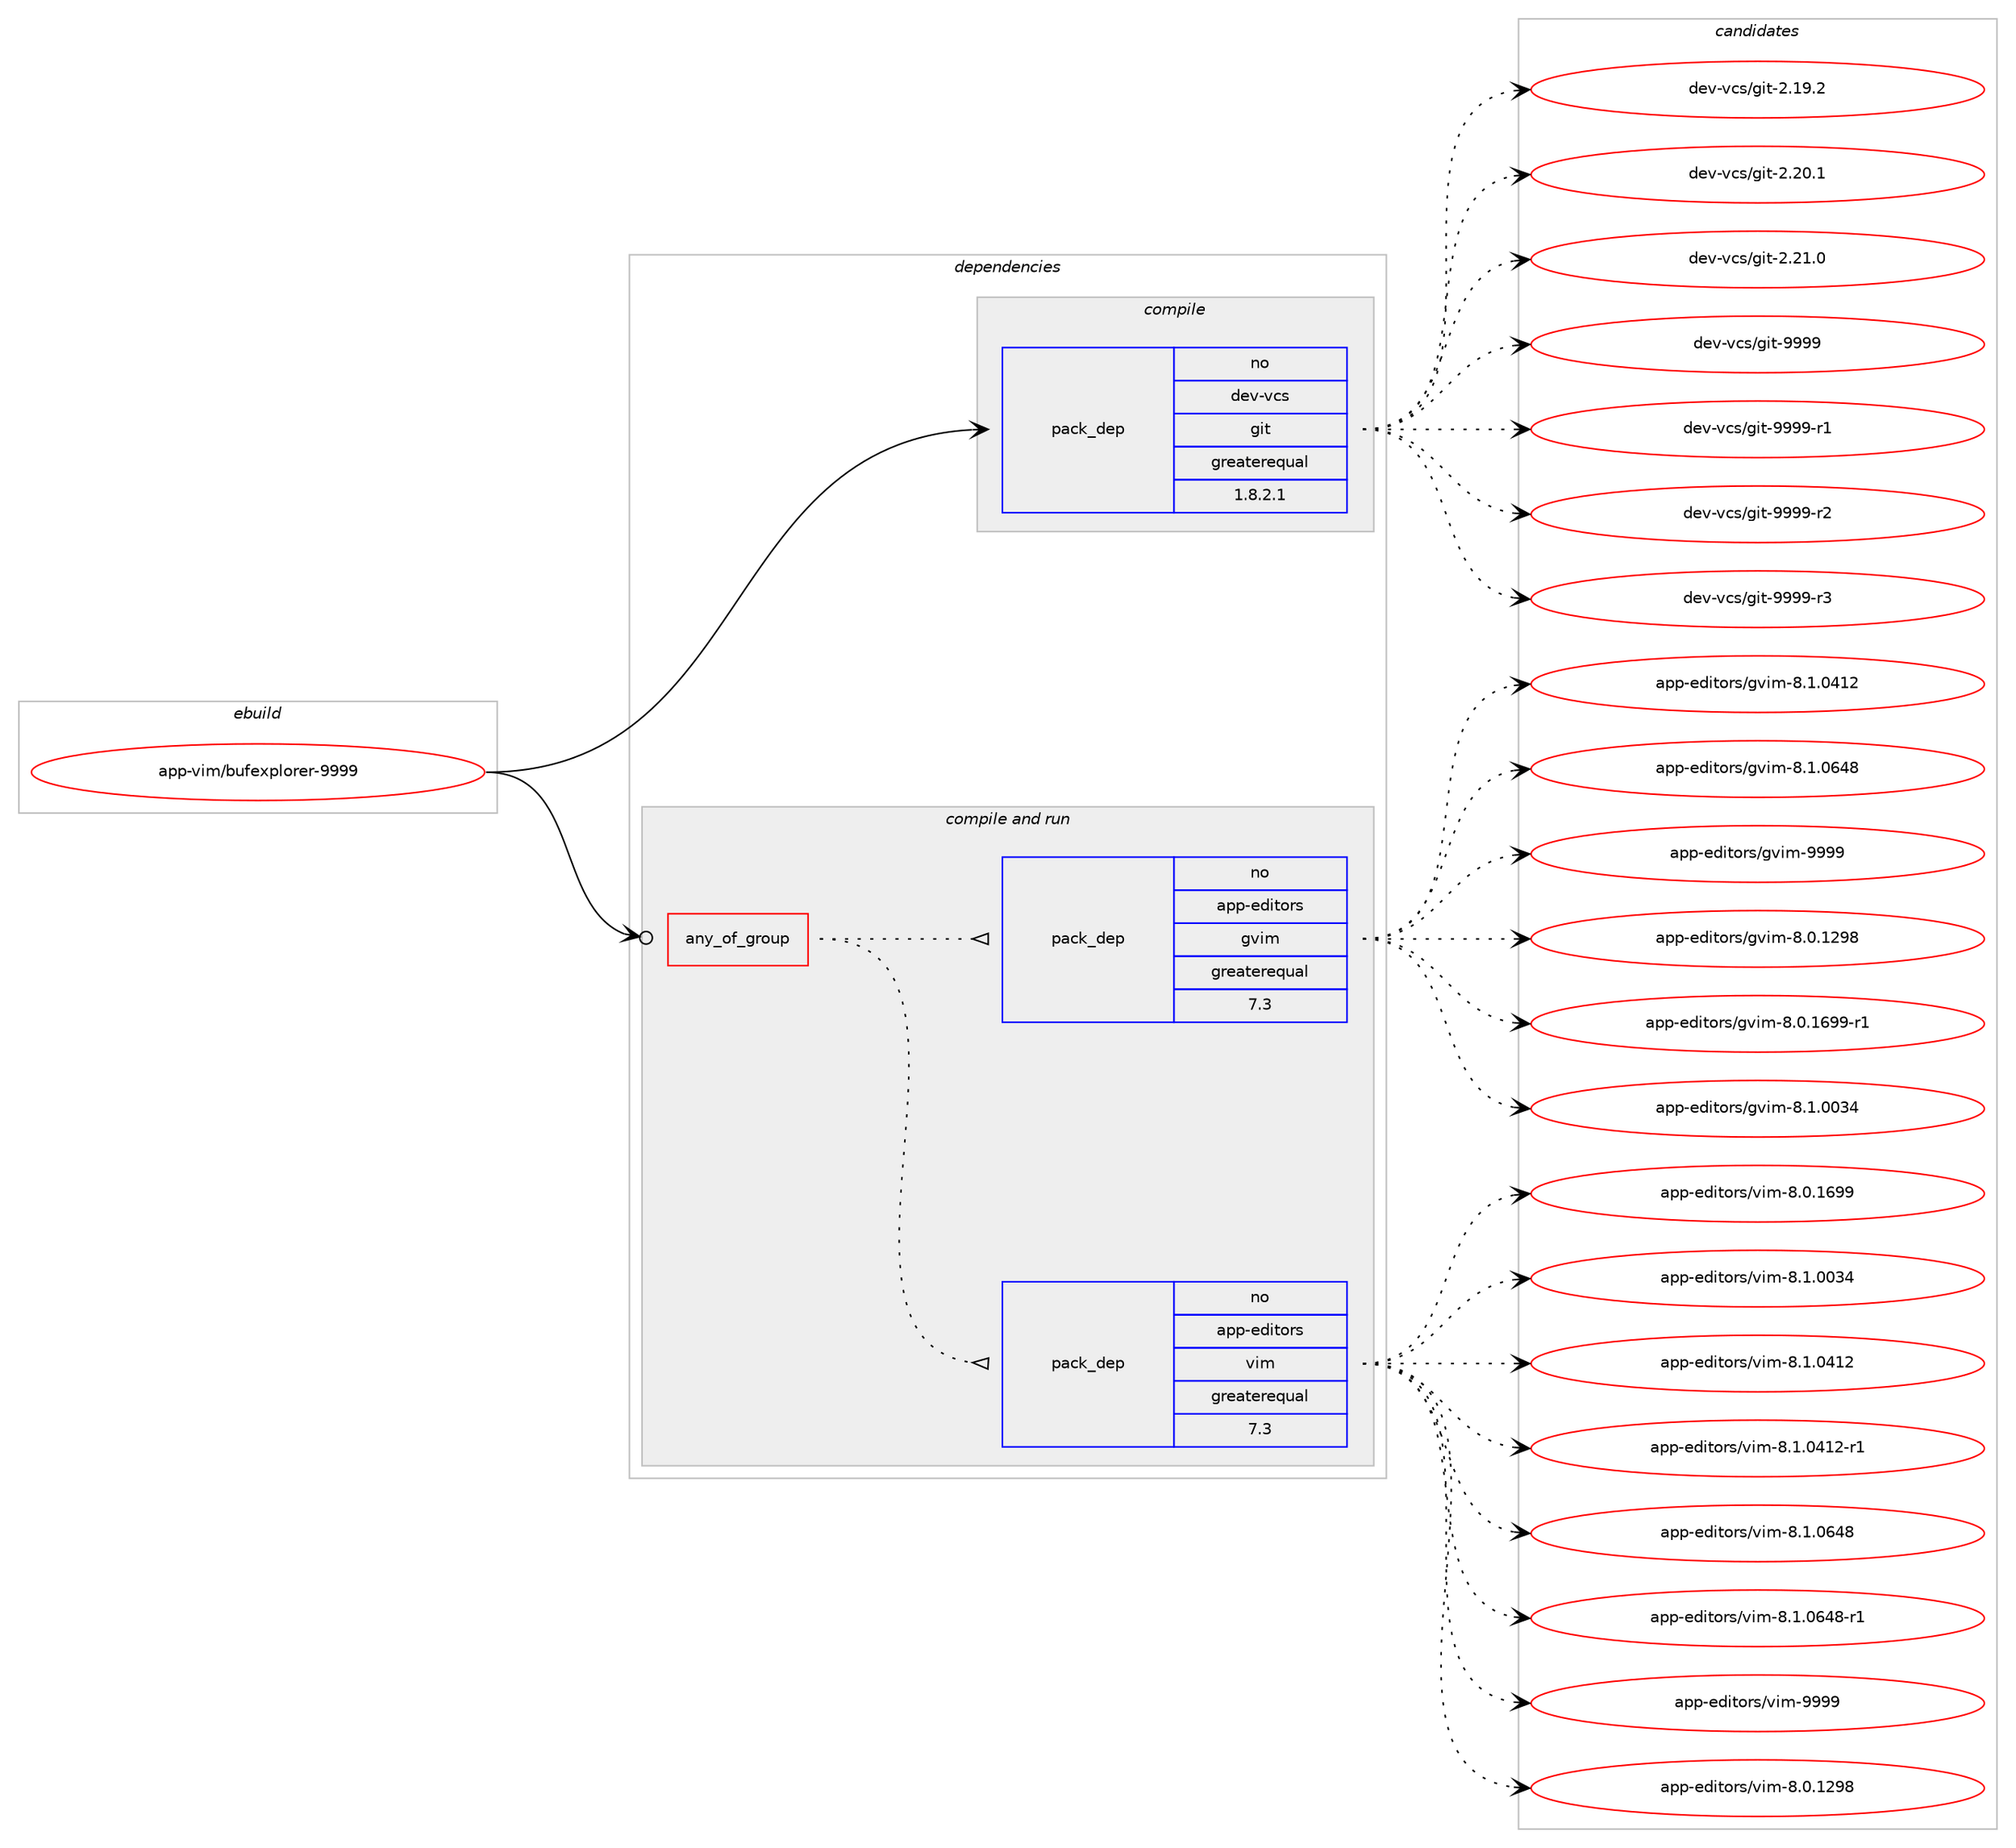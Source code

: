 digraph prolog {

# *************
# Graph options
# *************

newrank=true;
concentrate=true;
compound=true;
graph [rankdir=LR,fontname=Helvetica,fontsize=10,ranksep=1.5];#, ranksep=2.5, nodesep=0.2];
edge  [arrowhead=vee];
node  [fontname=Helvetica,fontsize=10];

# **********
# The ebuild
# **********

subgraph cluster_leftcol {
color=gray;
rank=same;
label=<<i>ebuild</i>>;
id [label="app-vim/bufexplorer-9999", color=red, width=4, href="../app-vim/bufexplorer-9999.svg"];
}

# ****************
# The dependencies
# ****************

subgraph cluster_midcol {
color=gray;
label=<<i>dependencies</i>>;
subgraph cluster_compile {
fillcolor="#eeeeee";
style=filled;
label=<<i>compile</i>>;
subgraph pack936963 {
dependency1313931 [label=<<TABLE BORDER="0" CELLBORDER="1" CELLSPACING="0" CELLPADDING="4" WIDTH="220"><TR><TD ROWSPAN="6" CELLPADDING="30">pack_dep</TD></TR><TR><TD WIDTH="110">no</TD></TR><TR><TD>dev-vcs</TD></TR><TR><TD>git</TD></TR><TR><TD>greaterequal</TD></TR><TR><TD>1.8.2.1</TD></TR></TABLE>>, shape=none, color=blue];
}
id:e -> dependency1313931:w [weight=20,style="solid",arrowhead="vee"];
}
subgraph cluster_compileandrun {
fillcolor="#eeeeee";
style=filled;
label=<<i>compile and run</i>>;
subgraph any20054 {
dependency1313932 [label=<<TABLE BORDER="0" CELLBORDER="1" CELLSPACING="0" CELLPADDING="4"><TR><TD CELLPADDING="10">any_of_group</TD></TR></TABLE>>, shape=none, color=red];subgraph pack936964 {
dependency1313933 [label=<<TABLE BORDER="0" CELLBORDER="1" CELLSPACING="0" CELLPADDING="4" WIDTH="220"><TR><TD ROWSPAN="6" CELLPADDING="30">pack_dep</TD></TR><TR><TD WIDTH="110">no</TD></TR><TR><TD>app-editors</TD></TR><TR><TD>vim</TD></TR><TR><TD>greaterequal</TD></TR><TR><TD>7.3</TD></TR></TABLE>>, shape=none, color=blue];
}
dependency1313932:e -> dependency1313933:w [weight=20,style="dotted",arrowhead="oinv"];
subgraph pack936965 {
dependency1313934 [label=<<TABLE BORDER="0" CELLBORDER="1" CELLSPACING="0" CELLPADDING="4" WIDTH="220"><TR><TD ROWSPAN="6" CELLPADDING="30">pack_dep</TD></TR><TR><TD WIDTH="110">no</TD></TR><TR><TD>app-editors</TD></TR><TR><TD>gvim</TD></TR><TR><TD>greaterequal</TD></TR><TR><TD>7.3</TD></TR></TABLE>>, shape=none, color=blue];
}
dependency1313932:e -> dependency1313934:w [weight=20,style="dotted",arrowhead="oinv"];
}
id:e -> dependency1313932:w [weight=20,style="solid",arrowhead="odotvee"];
}
subgraph cluster_run {
fillcolor="#eeeeee";
style=filled;
label=<<i>run</i>>;
}
}

# **************
# The candidates
# **************

subgraph cluster_choices {
rank=same;
color=gray;
label=<<i>candidates</i>>;

subgraph choice936963 {
color=black;
nodesep=1;
choice10010111845118991154710310511645504649574650 [label="dev-vcs/git-2.19.2", color=red, width=4,href="../dev-vcs/git-2.19.2.svg"];
choice10010111845118991154710310511645504650484649 [label="dev-vcs/git-2.20.1", color=red, width=4,href="../dev-vcs/git-2.20.1.svg"];
choice10010111845118991154710310511645504650494648 [label="dev-vcs/git-2.21.0", color=red, width=4,href="../dev-vcs/git-2.21.0.svg"];
choice1001011184511899115471031051164557575757 [label="dev-vcs/git-9999", color=red, width=4,href="../dev-vcs/git-9999.svg"];
choice10010111845118991154710310511645575757574511449 [label="dev-vcs/git-9999-r1", color=red, width=4,href="../dev-vcs/git-9999-r1.svg"];
choice10010111845118991154710310511645575757574511450 [label="dev-vcs/git-9999-r2", color=red, width=4,href="../dev-vcs/git-9999-r2.svg"];
choice10010111845118991154710310511645575757574511451 [label="dev-vcs/git-9999-r3", color=red, width=4,href="../dev-vcs/git-9999-r3.svg"];
dependency1313931:e -> choice10010111845118991154710310511645504649574650:w [style=dotted,weight="100"];
dependency1313931:e -> choice10010111845118991154710310511645504650484649:w [style=dotted,weight="100"];
dependency1313931:e -> choice10010111845118991154710310511645504650494648:w [style=dotted,weight="100"];
dependency1313931:e -> choice1001011184511899115471031051164557575757:w [style=dotted,weight="100"];
dependency1313931:e -> choice10010111845118991154710310511645575757574511449:w [style=dotted,weight="100"];
dependency1313931:e -> choice10010111845118991154710310511645575757574511450:w [style=dotted,weight="100"];
dependency1313931:e -> choice10010111845118991154710310511645575757574511451:w [style=dotted,weight="100"];
}
subgraph choice936964 {
color=black;
nodesep=1;
choice971121124510110010511611111411547118105109455646484649505756 [label="app-editors/vim-8.0.1298", color=red, width=4,href="../app-editors/vim-8.0.1298.svg"];
choice971121124510110010511611111411547118105109455646484649545757 [label="app-editors/vim-8.0.1699", color=red, width=4,href="../app-editors/vim-8.0.1699.svg"];
choice971121124510110010511611111411547118105109455646494648485152 [label="app-editors/vim-8.1.0034", color=red, width=4,href="../app-editors/vim-8.1.0034.svg"];
choice971121124510110010511611111411547118105109455646494648524950 [label="app-editors/vim-8.1.0412", color=red, width=4,href="../app-editors/vim-8.1.0412.svg"];
choice9711211245101100105116111114115471181051094556464946485249504511449 [label="app-editors/vim-8.1.0412-r1", color=red, width=4,href="../app-editors/vim-8.1.0412-r1.svg"];
choice971121124510110010511611111411547118105109455646494648545256 [label="app-editors/vim-8.1.0648", color=red, width=4,href="../app-editors/vim-8.1.0648.svg"];
choice9711211245101100105116111114115471181051094556464946485452564511449 [label="app-editors/vim-8.1.0648-r1", color=red, width=4,href="../app-editors/vim-8.1.0648-r1.svg"];
choice9711211245101100105116111114115471181051094557575757 [label="app-editors/vim-9999", color=red, width=4,href="../app-editors/vim-9999.svg"];
dependency1313933:e -> choice971121124510110010511611111411547118105109455646484649505756:w [style=dotted,weight="100"];
dependency1313933:e -> choice971121124510110010511611111411547118105109455646484649545757:w [style=dotted,weight="100"];
dependency1313933:e -> choice971121124510110010511611111411547118105109455646494648485152:w [style=dotted,weight="100"];
dependency1313933:e -> choice971121124510110010511611111411547118105109455646494648524950:w [style=dotted,weight="100"];
dependency1313933:e -> choice9711211245101100105116111114115471181051094556464946485249504511449:w [style=dotted,weight="100"];
dependency1313933:e -> choice971121124510110010511611111411547118105109455646494648545256:w [style=dotted,weight="100"];
dependency1313933:e -> choice9711211245101100105116111114115471181051094556464946485452564511449:w [style=dotted,weight="100"];
dependency1313933:e -> choice9711211245101100105116111114115471181051094557575757:w [style=dotted,weight="100"];
}
subgraph choice936965 {
color=black;
nodesep=1;
choice971121124510110010511611111411547103118105109455646484649505756 [label="app-editors/gvim-8.0.1298", color=red, width=4,href="../app-editors/gvim-8.0.1298.svg"];
choice9711211245101100105116111114115471031181051094556464846495457574511449 [label="app-editors/gvim-8.0.1699-r1", color=red, width=4,href="../app-editors/gvim-8.0.1699-r1.svg"];
choice971121124510110010511611111411547103118105109455646494648485152 [label="app-editors/gvim-8.1.0034", color=red, width=4,href="../app-editors/gvim-8.1.0034.svg"];
choice971121124510110010511611111411547103118105109455646494648524950 [label="app-editors/gvim-8.1.0412", color=red, width=4,href="../app-editors/gvim-8.1.0412.svg"];
choice971121124510110010511611111411547103118105109455646494648545256 [label="app-editors/gvim-8.1.0648", color=red, width=4,href="../app-editors/gvim-8.1.0648.svg"];
choice9711211245101100105116111114115471031181051094557575757 [label="app-editors/gvim-9999", color=red, width=4,href="../app-editors/gvim-9999.svg"];
dependency1313934:e -> choice971121124510110010511611111411547103118105109455646484649505756:w [style=dotted,weight="100"];
dependency1313934:e -> choice9711211245101100105116111114115471031181051094556464846495457574511449:w [style=dotted,weight="100"];
dependency1313934:e -> choice971121124510110010511611111411547103118105109455646494648485152:w [style=dotted,weight="100"];
dependency1313934:e -> choice971121124510110010511611111411547103118105109455646494648524950:w [style=dotted,weight="100"];
dependency1313934:e -> choice971121124510110010511611111411547103118105109455646494648545256:w [style=dotted,weight="100"];
dependency1313934:e -> choice9711211245101100105116111114115471031181051094557575757:w [style=dotted,weight="100"];
}
}

}
